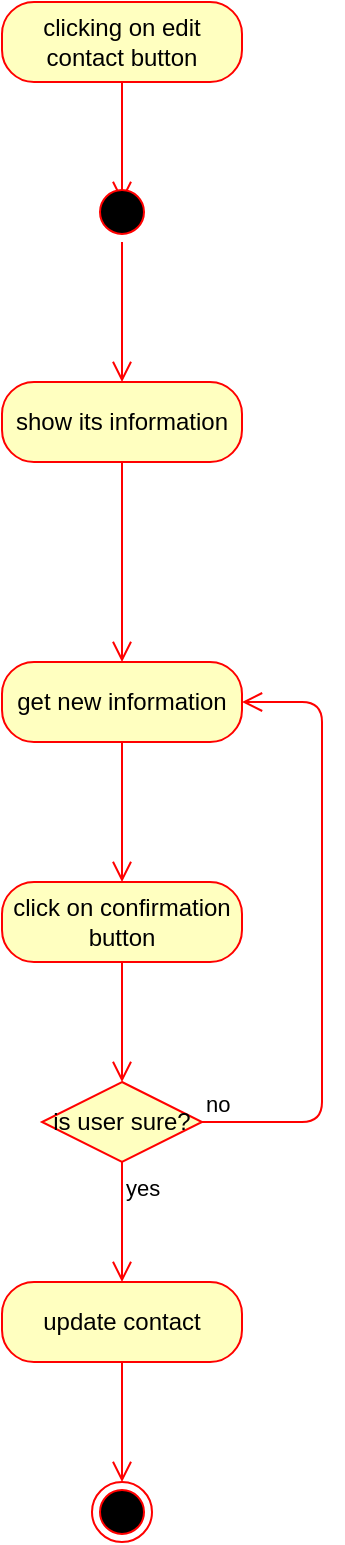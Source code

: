 <mxfile version="12.5.8" type="github">
  <diagram id="KMuugsVYK9uRNoqzV4RM" name="Page-1">
    <mxGraphModel dx="1264" dy="533" grid="1" gridSize="10" guides="1" tooltips="1" connect="1" arrows="1" fold="1" page="1" pageScale="1" pageWidth="827" pageHeight="1169" math="0" shadow="0">
      <root>
        <mxCell id="0"/>
        <mxCell id="1" parent="0"/>
        <mxCell id="3g-0k3q-JD8yQT-S4bp5-1" value="clicking on edit contact button" style="rounded=1;whiteSpace=wrap;html=1;arcSize=40;fontColor=#000000;fillColor=#ffffc0;strokeColor=#ff0000;" vertex="1" parent="1">
          <mxGeometry x="200" y="30" width="120" height="40" as="geometry"/>
        </mxCell>
        <mxCell id="3g-0k3q-JD8yQT-S4bp5-2" value="" style="edgeStyle=orthogonalEdgeStyle;html=1;verticalAlign=bottom;endArrow=open;endSize=8;strokeColor=#ff0000;" edge="1" parent="1" source="3g-0k3q-JD8yQT-S4bp5-1">
          <mxGeometry relative="1" as="geometry">
            <mxPoint x="260" y="130" as="targetPoint"/>
          </mxGeometry>
        </mxCell>
        <mxCell id="3g-0k3q-JD8yQT-S4bp5-3" value="" style="ellipse;html=1;shape=startState;fillColor=#000000;strokeColor=#ff0000;" vertex="1" parent="1">
          <mxGeometry x="245" y="120" width="30" height="30" as="geometry"/>
        </mxCell>
        <mxCell id="3g-0k3q-JD8yQT-S4bp5-4" value="" style="edgeStyle=orthogonalEdgeStyle;html=1;verticalAlign=bottom;endArrow=open;endSize=8;strokeColor=#ff0000;" edge="1" parent="1" source="3g-0k3q-JD8yQT-S4bp5-3">
          <mxGeometry relative="1" as="geometry">
            <mxPoint x="260" y="220" as="targetPoint"/>
          </mxGeometry>
        </mxCell>
        <mxCell id="3g-0k3q-JD8yQT-S4bp5-5" value="show its information" style="rounded=1;whiteSpace=wrap;html=1;arcSize=40;fontColor=#000000;fillColor=#ffffc0;strokeColor=#ff0000;" vertex="1" parent="1">
          <mxGeometry x="200" y="220" width="120" height="40" as="geometry"/>
        </mxCell>
        <mxCell id="3g-0k3q-JD8yQT-S4bp5-6" value="" style="edgeStyle=orthogonalEdgeStyle;html=1;verticalAlign=bottom;endArrow=open;endSize=8;strokeColor=#ff0000;entryX=0.5;entryY=0;entryDx=0;entryDy=0;" edge="1" parent="1" source="3g-0k3q-JD8yQT-S4bp5-5" target="3g-0k3q-JD8yQT-S4bp5-7">
          <mxGeometry relative="1" as="geometry">
            <mxPoint x="460" y="380" as="targetPoint"/>
            <Array as="points">
              <mxPoint x="260" y="340"/>
              <mxPoint x="260" y="340"/>
            </Array>
          </mxGeometry>
        </mxCell>
        <mxCell id="3g-0k3q-JD8yQT-S4bp5-7" value="get new information" style="rounded=1;whiteSpace=wrap;html=1;arcSize=40;fontColor=#000000;fillColor=#ffffc0;strokeColor=#ff0000;" vertex="1" parent="1">
          <mxGeometry x="200" y="360" width="120" height="40" as="geometry"/>
        </mxCell>
        <mxCell id="3g-0k3q-JD8yQT-S4bp5-8" value="" style="ellipse;html=1;shape=endState;fillColor=#000000;strokeColor=#ff0000;" vertex="1" parent="1">
          <mxGeometry x="245" y="770" width="30" height="30" as="geometry"/>
        </mxCell>
        <mxCell id="3g-0k3q-JD8yQT-S4bp5-9" value="" style="edgeStyle=orthogonalEdgeStyle;html=1;verticalAlign=bottom;endArrow=open;endSize=8;strokeColor=#ff0000;entryX=0.5;entryY=0;entryDx=0;entryDy=0;" edge="1" parent="1" source="3g-0k3q-JD8yQT-S4bp5-7">
          <mxGeometry relative="1" as="geometry">
            <mxPoint x="260" y="470" as="targetPoint"/>
            <mxPoint x="260" y="400" as="sourcePoint"/>
          </mxGeometry>
        </mxCell>
        <mxCell id="3g-0k3q-JD8yQT-S4bp5-10" value="click on confirmation button" style="rounded=1;whiteSpace=wrap;html=1;arcSize=40;fontColor=#000000;fillColor=#ffffc0;strokeColor=#ff0000;" vertex="1" parent="1">
          <mxGeometry x="200" y="470" width="120" height="40" as="geometry"/>
        </mxCell>
        <mxCell id="3g-0k3q-JD8yQT-S4bp5-11" value="" style="edgeStyle=orthogonalEdgeStyle;html=1;verticalAlign=bottom;endArrow=open;endSize=8;strokeColor=#ff0000;" edge="1" parent="1" source="3g-0k3q-JD8yQT-S4bp5-10">
          <mxGeometry relative="1" as="geometry">
            <mxPoint x="260" y="570" as="targetPoint"/>
          </mxGeometry>
        </mxCell>
        <mxCell id="3g-0k3q-JD8yQT-S4bp5-12" value="is user sure?" style="rhombus;whiteSpace=wrap;html=1;fillColor=#ffffc0;strokeColor=#ff0000;" vertex="1" parent="1">
          <mxGeometry x="220" y="570" width="80" height="40" as="geometry"/>
        </mxCell>
        <mxCell id="3g-0k3q-JD8yQT-S4bp5-13" value="no" style="edgeStyle=orthogonalEdgeStyle;html=1;align=left;verticalAlign=bottom;endArrow=open;endSize=8;strokeColor=#ff0000;entryX=1;entryY=0.5;entryDx=0;entryDy=0;" edge="1" parent="1" source="3g-0k3q-JD8yQT-S4bp5-12" target="3g-0k3q-JD8yQT-S4bp5-7">
          <mxGeometry x="-1" relative="1" as="geometry">
            <mxPoint x="400" y="590" as="targetPoint"/>
            <Array as="points">
              <mxPoint x="360" y="590"/>
              <mxPoint x="360" y="380"/>
            </Array>
          </mxGeometry>
        </mxCell>
        <mxCell id="3g-0k3q-JD8yQT-S4bp5-14" value="yes" style="edgeStyle=orthogonalEdgeStyle;html=1;align=left;verticalAlign=top;endArrow=open;endSize=8;strokeColor=#ff0000;" edge="1" parent="1" source="3g-0k3q-JD8yQT-S4bp5-12">
          <mxGeometry x="-1" relative="1" as="geometry">
            <mxPoint x="260" y="670" as="targetPoint"/>
          </mxGeometry>
        </mxCell>
        <mxCell id="3g-0k3q-JD8yQT-S4bp5-15" value="update contact" style="rounded=1;whiteSpace=wrap;html=1;arcSize=40;fontColor=#000000;fillColor=#ffffc0;strokeColor=#ff0000;" vertex="1" parent="1">
          <mxGeometry x="200" y="670" width="120" height="40" as="geometry"/>
        </mxCell>
        <mxCell id="3g-0k3q-JD8yQT-S4bp5-16" value="" style="edgeStyle=orthogonalEdgeStyle;html=1;verticalAlign=bottom;endArrow=open;endSize=8;strokeColor=#ff0000;" edge="1" parent="1" source="3g-0k3q-JD8yQT-S4bp5-15">
          <mxGeometry relative="1" as="geometry">
            <mxPoint x="260" y="770" as="targetPoint"/>
          </mxGeometry>
        </mxCell>
      </root>
    </mxGraphModel>
  </diagram>
</mxfile>

